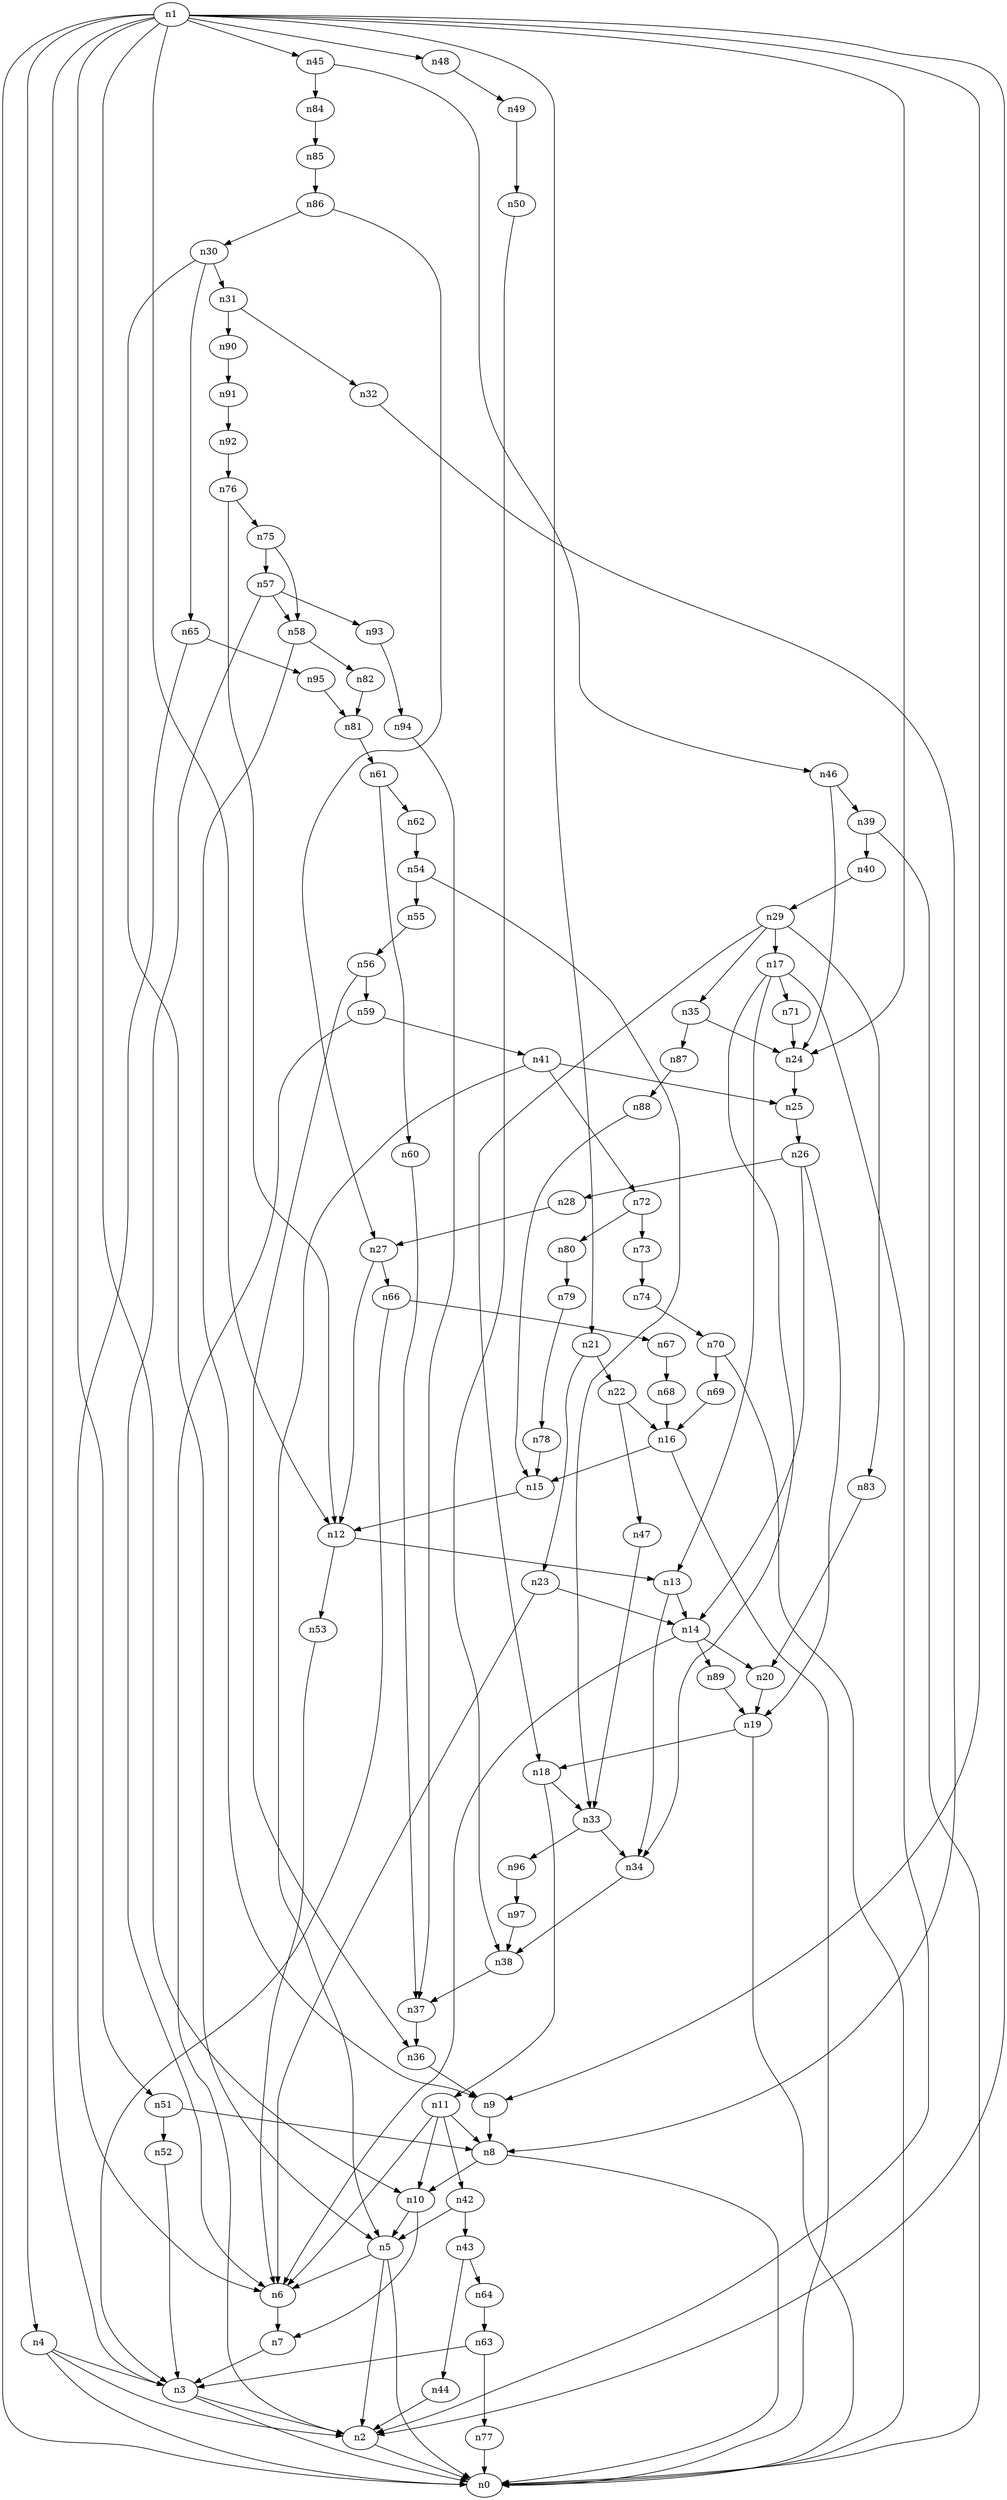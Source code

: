 digraph G {
	n1 -> n0	 [_graphml_id=e0];
	n1 -> n2	 [_graphml_id=e1];
	n1 -> n3	 [_graphml_id=e6];
	n1 -> n4	 [_graphml_id=e9];
	n1 -> n9	 [_graphml_id=e16];
	n1 -> n10	 [_graphml_id=e19];
	n1 -> n12	 [_graphml_id=e22];
	n1 -> n21	 [_graphml_id=e36];
	n1 -> n24	 [_graphml_id=e42];
	n1 -> n45	 [_graphml_id=e76];
	n1 -> n48	 [_graphml_id=e82];
	n1 -> n51	 [_graphml_id=e86];
	n2 -> n0	 [_graphml_id=e5];
	n3 -> n0	 [_graphml_id=e8];
	n3 -> n2	 [_graphml_id=e2];
	n4 -> n0	 [_graphml_id=e4];
	n4 -> n2	 [_graphml_id=e7];
	n4 -> n3	 [_graphml_id=e3];
	n5 -> n0	 [_graphml_id=e51];
	n5 -> n2	 [_graphml_id=e10];
	n5 -> n6	 [_graphml_id=e11];
	n6 -> n7	 [_graphml_id=e12];
	n7 -> n3	 [_graphml_id=e13];
	n8 -> n0	 [_graphml_id=e14];
	n8 -> n10	 [_graphml_id=e18];
	n9 -> n8	 [_graphml_id=e15];
	n10 -> n5	 [_graphml_id=e17];
	n10 -> n7	 [_graphml_id=e31];
	n11 -> n6	 [_graphml_id=e21];
	n11 -> n8	 [_graphml_id=e20];
	n11 -> n10	 [_graphml_id=e41];
	n11 -> n42	 [_graphml_id=e81];
	n12 -> n13	 [_graphml_id=e23];
	n12 -> n53	 [_graphml_id=e90];
	n13 -> n14	 [_graphml_id=e24];
	n13 -> n34	 [_graphml_id=e58];
	n14 -> n6	 [_graphml_id=e25];
	n14 -> n20	 [_graphml_id=e35];
	n14 -> n89	 [_graphml_id=e150];
	n15 -> n12	 [_graphml_id=e26];
	n16 -> n0	 [_graphml_id=e28];
	n16 -> n15	 [_graphml_id=e27];
	n17 -> n2	 [_graphml_id=e29];
	n17 -> n13	 [_graphml_id=e30];
	n17 -> n34	 [_graphml_id=e71];
	n17 -> n71	 [_graphml_id=e120];
	n18 -> n11	 [_graphml_id=e32];
	n18 -> n33	 [_graphml_id=e56];
	n19 -> n0	 [_graphml_id=e131];
	n19 -> n18	 [_graphml_id=e33];
	n20 -> n19	 [_graphml_id=e34];
	n21 -> n22	 [_graphml_id=e37];
	n21 -> n23	 [_graphml_id=e40];
	n22 -> n16	 [_graphml_id=e38];
	n22 -> n47	 [_graphml_id=e80];
	n23 -> n6	 [_graphml_id=e39];
	n23 -> n14	 [_graphml_id=e61];
	n24 -> n25	 [_graphml_id=e43];
	n25 -> n26	 [_graphml_id=e44];
	n26 -> n14	 [_graphml_id=e45];
	n26 -> n19	 [_graphml_id=e141];
	n26 -> n28	 [_graphml_id=e48];
	n27 -> n12	 [_graphml_id=e46];
	n27 -> n66	 [_graphml_id=e112];
	n28 -> n27	 [_graphml_id=e47];
	n29 -> n17	 [_graphml_id=e49];
	n29 -> n18	 [_graphml_id=e50];
	n29 -> n35	 [_graphml_id=e60];
	n29 -> n83	 [_graphml_id=e139];
	n30 -> n5	 [_graphml_id=e52];
	n30 -> n31	 [_graphml_id=e53];
	n30 -> n65	 [_graphml_id=e110];
	n31 -> n32	 [_graphml_id=e54];
	n31 -> n90	 [_graphml_id=e152];
	n32 -> n8	 [_graphml_id=e55];
	n33 -> n34	 [_graphml_id=e57];
	n33 -> n96	 [_graphml_id=e162];
	n34 -> n38	 [_graphml_id=e65];
	n35 -> n24	 [_graphml_id=e59];
	n35 -> n87	 [_graphml_id=e146];
	n36 -> n9	 [_graphml_id=e62];
	n37 -> n36	 [_graphml_id=e63];
	n38 -> n37	 [_graphml_id=e64];
	n39 -> n0	 [_graphml_id=e66];
	n39 -> n40	 [_graphml_id=e67];
	n40 -> n29	 [_graphml_id=e68];
	n41 -> n5	 [_graphml_id=e70];
	n41 -> n25	 [_graphml_id=e69];
	n41 -> n72	 [_graphml_id=e122];
	n42 -> n5	 [_graphml_id=e72];
	n42 -> n43	 [_graphml_id=e73];
	n43 -> n44	 [_graphml_id=e74];
	n43 -> n64	 [_graphml_id=e108];
	n44 -> n2	 [_graphml_id=e75];
	n45 -> n46	 [_graphml_id=e77];
	n45 -> n84	 [_graphml_id=e142];
	n46 -> n24	 [_graphml_id=e78];
	n46 -> n39	 [_graphml_id=e111];
	n47 -> n33	 [_graphml_id=e79];
	n48 -> n49	 [_graphml_id=e83];
	n49 -> n50	 [_graphml_id=e84];
	n50 -> n38	 [_graphml_id=e85];
	n51 -> n8	 [_graphml_id=e91];
	n51 -> n52	 [_graphml_id=e87];
	n52 -> n3	 [_graphml_id=e88];
	n53 -> n6	 [_graphml_id=e89];
	n54 -> n33	 [_graphml_id=e92];
	n54 -> n55	 [_graphml_id=e93];
	n55 -> n56	 [_graphml_id=e94];
	n56 -> n36	 [_graphml_id=e95];
	n56 -> n59	 [_graphml_id=e100];
	n57 -> n6	 [_graphml_id=e96];
	n57 -> n58	 [_graphml_id=e97];
	n57 -> n93	 [_graphml_id=e156];
	n58 -> n9	 [_graphml_id=e98];
	n58 -> n82	 [_graphml_id=e138];
	n59 -> n2	 [_graphml_id=e101];
	n59 -> n41	 [_graphml_id=e99];
	n60 -> n37	 [_graphml_id=e102];
	n61 -> n60	 [_graphml_id=e103];
	n61 -> n62	 [_graphml_id=e104];
	n62 -> n54	 [_graphml_id=e105];
	n63 -> n3	 [_graphml_id=e106];
	n63 -> n77	 [_graphml_id=e130];
	n64 -> n63	 [_graphml_id=e107];
	n65 -> n6	 [_graphml_id=e109];
	n65 -> n95	 [_graphml_id=e159];
	n66 -> n3	 [_graphml_id=e121];
	n66 -> n67	 [_graphml_id=e113];
	n67 -> n68	 [_graphml_id=e114];
	n68 -> n16	 [_graphml_id=e115];
	n69 -> n16	 [_graphml_id=e116];
	n70 -> n0	 [_graphml_id=e118];
	n70 -> n69	 [_graphml_id=e117];
	n71 -> n24	 [_graphml_id=e119];
	n72 -> n73	 [_graphml_id=e123];
	n72 -> n80	 [_graphml_id=e135];
	n73 -> n74	 [_graphml_id=e124];
	n74 -> n70	 [_graphml_id=e125];
	n75 -> n57	 [_graphml_id=e126];
	n75 -> n58	 [_graphml_id=e161];
	n76 -> n12	 [_graphml_id=e128];
	n76 -> n75	 [_graphml_id=e127];
	n77 -> n0	 [_graphml_id=e129];
	n78 -> n15	 [_graphml_id=e132];
	n79 -> n78	 [_graphml_id=e133];
	n80 -> n79	 [_graphml_id=e134];
	n81 -> n61	 [_graphml_id=e136];
	n82 -> n81	 [_graphml_id=e137];
	n83 -> n20	 [_graphml_id=e140];
	n84 -> n85	 [_graphml_id=e143];
	n85 -> n86	 [_graphml_id=e144];
	n86 -> n27	 [_graphml_id=e151];
	n86 -> n30	 [_graphml_id=e145];
	n87 -> n88	 [_graphml_id=e147];
	n88 -> n15	 [_graphml_id=e148];
	n89 -> n19	 [_graphml_id=e149];
	n90 -> n91	 [_graphml_id=e153];
	n91 -> n92	 [_graphml_id=e154];
	n92 -> n76	 [_graphml_id=e155];
	n93 -> n94	 [_graphml_id=e157];
	n94 -> n37	 [_graphml_id=e158];
	n95 -> n81	 [_graphml_id=e160];
	n96 -> n97	 [_graphml_id=e163];
	n97 -> n38	 [_graphml_id=e164];
}
